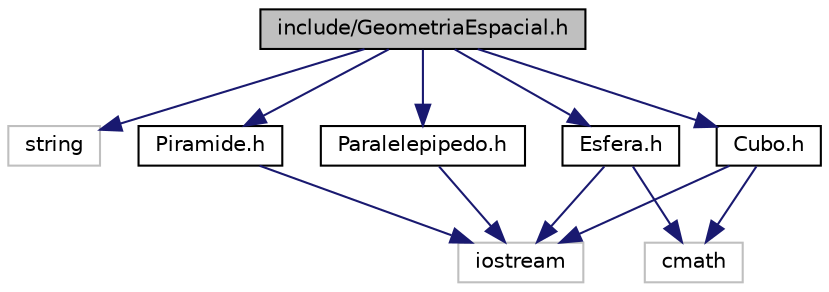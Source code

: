 digraph "include/GeometriaEspacial.h"
{
  edge [fontname="Helvetica",fontsize="10",labelfontname="Helvetica",labelfontsize="10"];
  node [fontname="Helvetica",fontsize="10",shape=record];
  Node1 [label="include/GeometriaEspacial.h",height=0.2,width=0.4,color="black", fillcolor="grey75", style="filled", fontcolor="black"];
  Node1 -> Node2 [color="midnightblue",fontsize="10",style="solid",fontname="Helvetica"];
  Node2 [label="string",height=0.2,width=0.4,color="grey75", fillcolor="white", style="filled"];
  Node1 -> Node3 [color="midnightblue",fontsize="10",style="solid",fontname="Helvetica"];
  Node3 [label="Cubo.h",height=0.2,width=0.4,color="black", fillcolor="white", style="filled",URL="$Cubo_8h.html",tooltip="Classe responsável pelo calculo da área e volume do cubo. "];
  Node3 -> Node4 [color="midnightblue",fontsize="10",style="solid",fontname="Helvetica"];
  Node4 [label="iostream",height=0.2,width=0.4,color="grey75", fillcolor="white", style="filled"];
  Node3 -> Node5 [color="midnightblue",fontsize="10",style="solid",fontname="Helvetica"];
  Node5 [label="cmath",height=0.2,width=0.4,color="grey75", fillcolor="white", style="filled"];
  Node1 -> Node6 [color="midnightblue",fontsize="10",style="solid",fontname="Helvetica"];
  Node6 [label="Esfera.h",height=0.2,width=0.4,color="black", fillcolor="white", style="filled",URL="$Esfera_8h.html",tooltip="Classe responsável pelo calculo da área e volume da esfera. "];
  Node6 -> Node4 [color="midnightblue",fontsize="10",style="solid",fontname="Helvetica"];
  Node6 -> Node5 [color="midnightblue",fontsize="10",style="solid",fontname="Helvetica"];
  Node1 -> Node7 [color="midnightblue",fontsize="10",style="solid",fontname="Helvetica"];
  Node7 [label="Paralelepipedo.h",height=0.2,width=0.4,color="black", fillcolor="white", style="filled",URL="$Paralelepipedo_8h.html",tooltip="Classe responsável pelo calculo da área e volume do paralelepipedo. "];
  Node7 -> Node4 [color="midnightblue",fontsize="10",style="solid",fontname="Helvetica"];
  Node1 -> Node8 [color="midnightblue",fontsize="10",style="solid",fontname="Helvetica"];
  Node8 [label="Piramide.h",height=0.2,width=0.4,color="black", fillcolor="white", style="filled",URL="$Piramide_8h.html",tooltip="Classe responsável pelo calculo da área e volume da pirâmide. "];
  Node8 -> Node4 [color="midnightblue",fontsize="10",style="solid",fontname="Helvetica"];
}
